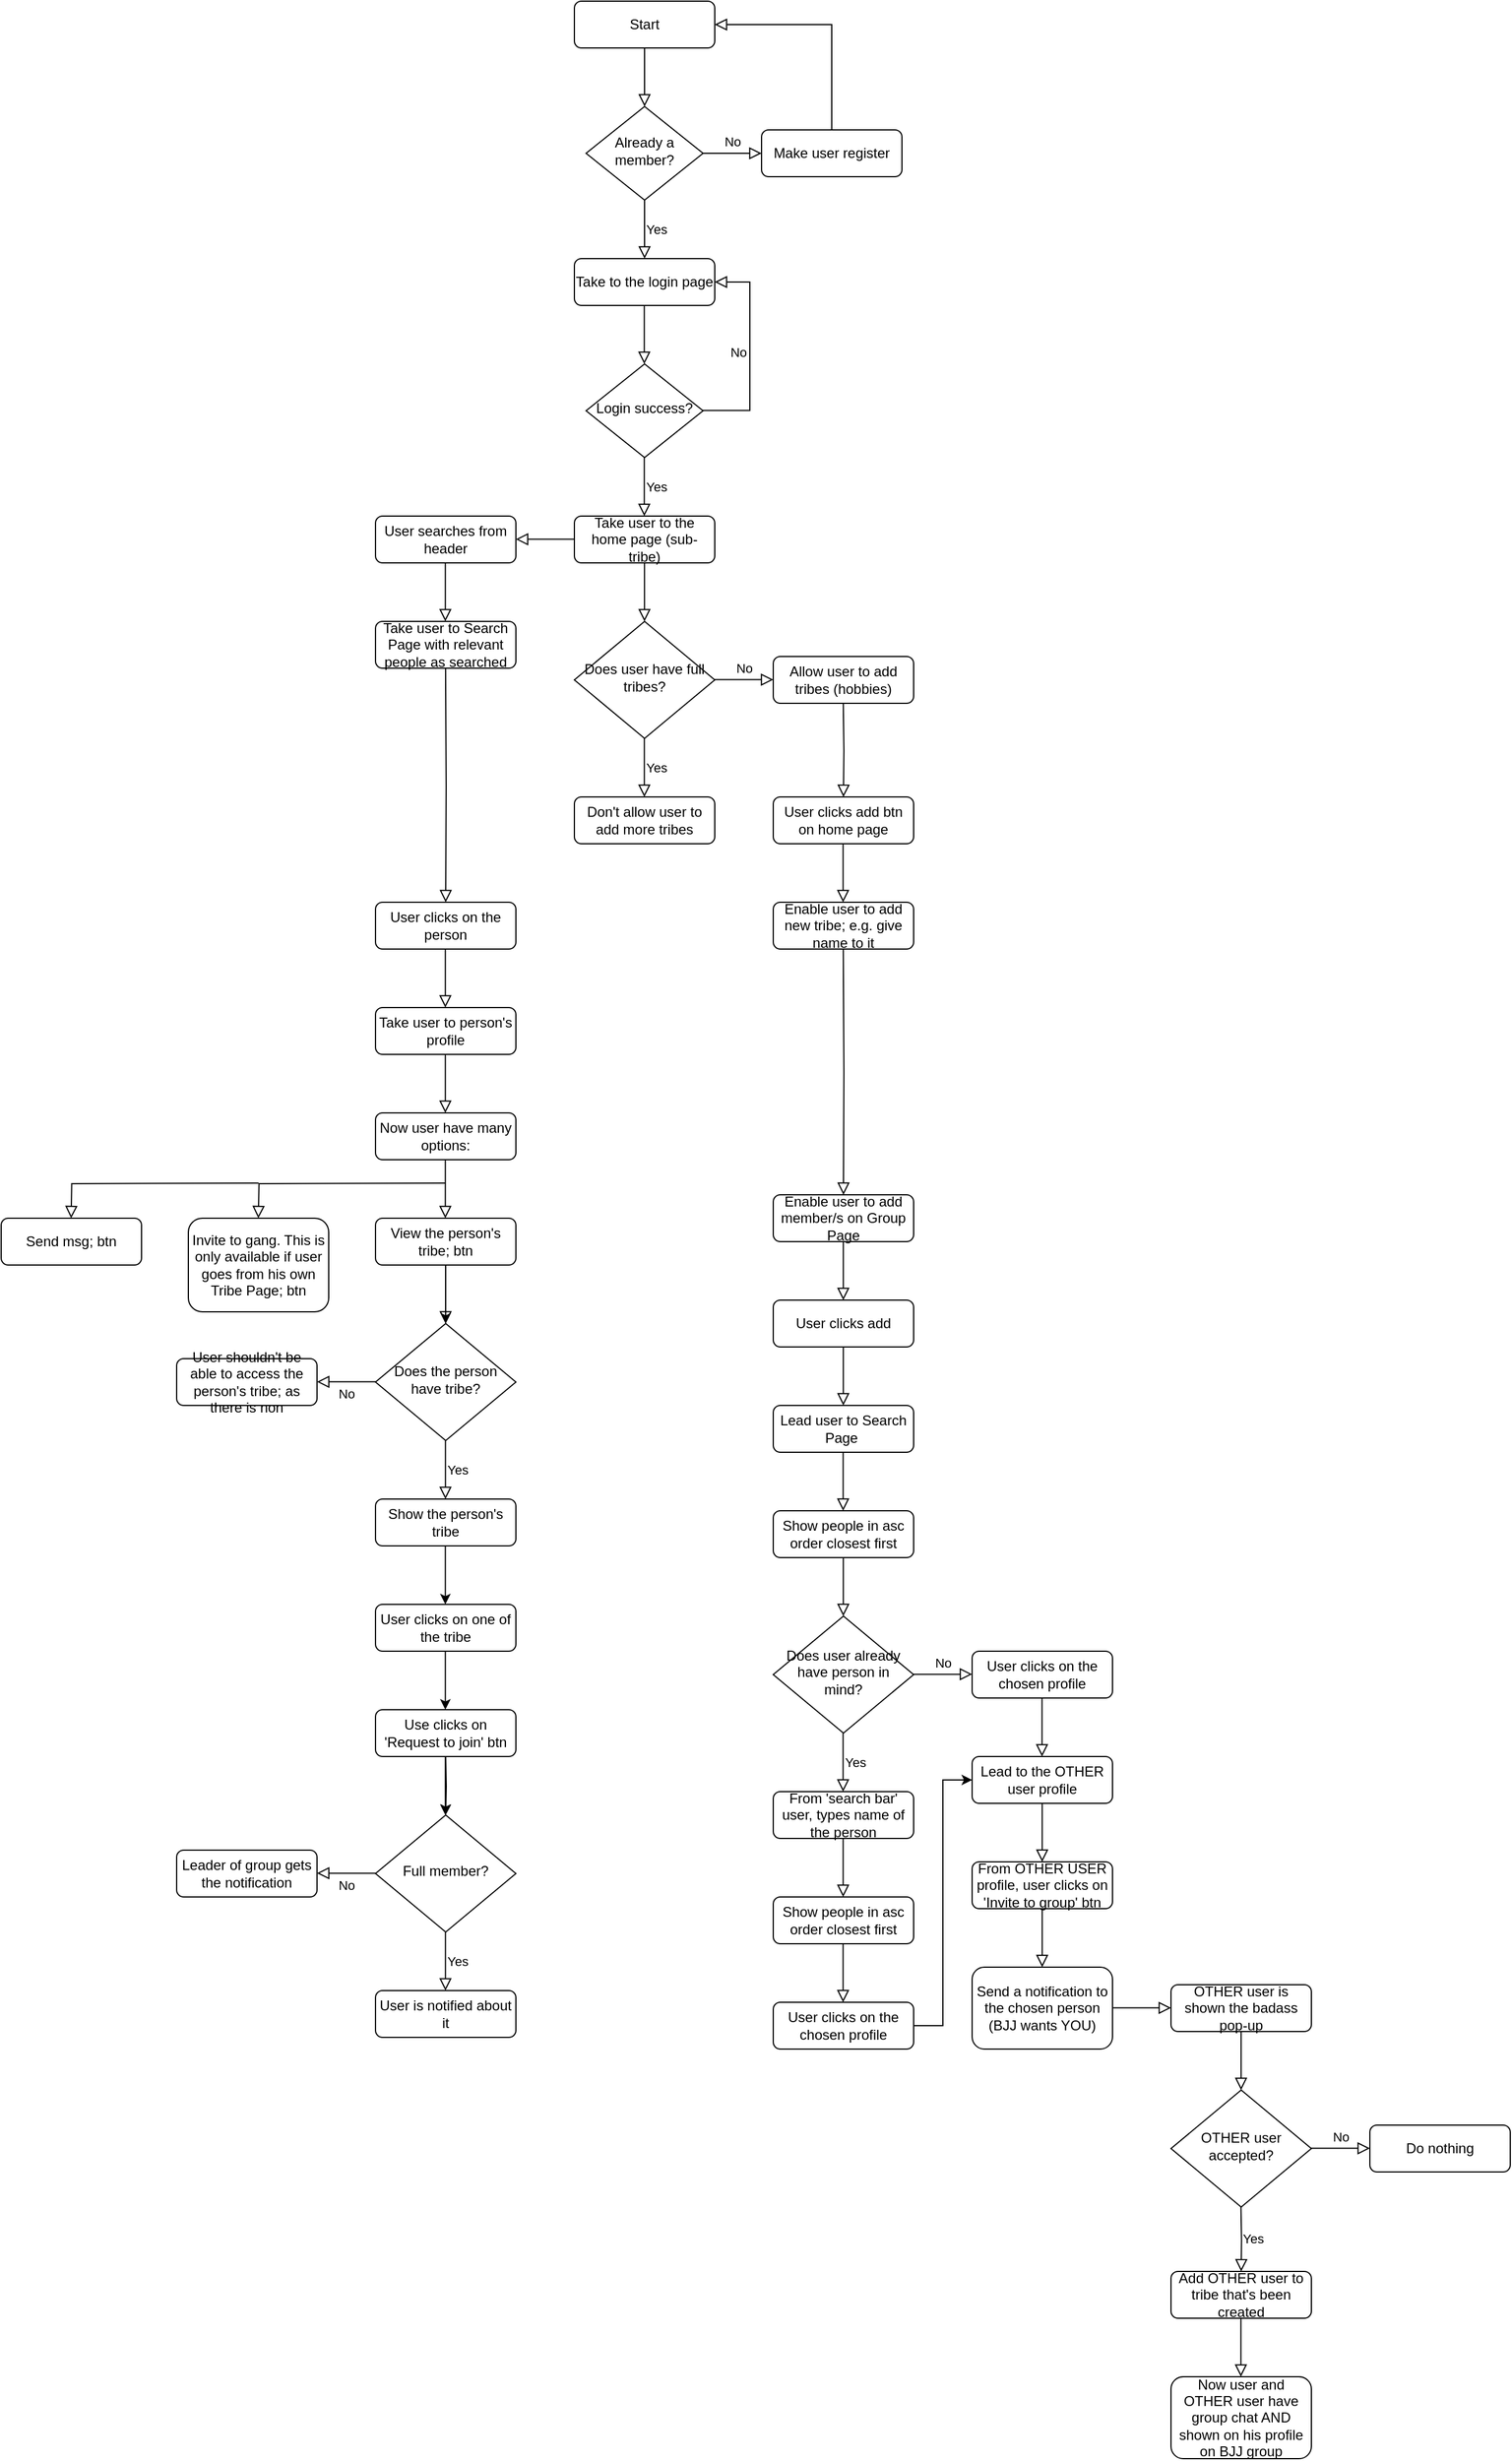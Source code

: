 <mxfile version="13.6.2" type="device"><diagram id="C5RBs43oDa-KdzZeNtuy" name="Page-1"><mxGraphModel dx="1741" dy="535" grid="1" gridSize="10" guides="1" tooltips="1" connect="1" arrows="1" fold="1" page="1" pageScale="1" pageWidth="827" pageHeight="1169" math="0" shadow="0"><root><mxCell id="WIyWlLk6GJQsqaUBKTNV-0"/><mxCell id="WIyWlLk6GJQsqaUBKTNV-1" parent="WIyWlLk6GJQsqaUBKTNV-0"/><mxCell id="Mk-_9HZf4WQFN045wZtv-14" value="No" style="edgeStyle=orthogonalEdgeStyle;rounded=0;html=1;jettySize=auto;orthogonalLoop=1;fontSize=11;endArrow=block;endFill=0;endSize=8;strokeWidth=1;shadow=0;labelBackgroundColor=none;" parent="WIyWlLk6GJQsqaUBKTNV-1" edge="1"><mxGeometry y="10" relative="1" as="geometry"><mxPoint as="offset"/><mxPoint x="280" y="659.8" as="sourcePoint"/><mxPoint x="330" y="659.8" as="targetPoint"/></mxGeometry></mxCell><mxCell id="Mk-_9HZf4WQFN045wZtv-41" value="" style="rounded=0;html=1;jettySize=auto;orthogonalLoop=1;fontSize=11;endArrow=block;endFill=0;endSize=8;strokeWidth=1;shadow=0;labelBackgroundColor=none;edgeStyle=orthogonalEdgeStyle;entryX=0;entryY=0.5;entryDx=0;entryDy=0;exitX=1;exitY=0.5;exitDx=0;exitDy=0;" parent="WIyWlLk6GJQsqaUBKTNV-1" edge="1"><mxGeometry relative="1" as="geometry"><mxPoint x="160" y="539.76" as="sourcePoint"/><mxPoint x="110" y="539.76" as="targetPoint"/></mxGeometry></mxCell><mxCell id="WIyWlLk6GJQsqaUBKTNV-2" value="" style="rounded=0;html=1;jettySize=auto;orthogonalLoop=1;fontSize=11;endArrow=block;endFill=0;endSize=8;strokeWidth=1;shadow=0;labelBackgroundColor=none;edgeStyle=orthogonalEdgeStyle;" parent="WIyWlLk6GJQsqaUBKTNV-1" source="WIyWlLk6GJQsqaUBKTNV-3" target="WIyWlLk6GJQsqaUBKTNV-6" edge="1"><mxGeometry relative="1" as="geometry"/></mxCell><mxCell id="WIyWlLk6GJQsqaUBKTNV-3" value="Start" style="rounded=1;whiteSpace=wrap;html=1;fontSize=12;glass=0;strokeWidth=1;shadow=0;" parent="WIyWlLk6GJQsqaUBKTNV-1" vertex="1"><mxGeometry x="160" y="80" width="120" height="40" as="geometry"/></mxCell><mxCell id="WIyWlLk6GJQsqaUBKTNV-5" value="No" style="edgeStyle=orthogonalEdgeStyle;rounded=0;html=1;jettySize=auto;orthogonalLoop=1;fontSize=11;endArrow=block;endFill=0;endSize=8;strokeWidth=1;shadow=0;labelBackgroundColor=none;" parent="WIyWlLk6GJQsqaUBKTNV-1" source="WIyWlLk6GJQsqaUBKTNV-6" target="WIyWlLk6GJQsqaUBKTNV-7" edge="1"><mxGeometry y="10" relative="1" as="geometry"><mxPoint as="offset"/></mxGeometry></mxCell><mxCell id="WIyWlLk6GJQsqaUBKTNV-6" value="Already a member?" style="rhombus;whiteSpace=wrap;html=1;shadow=0;fontFamily=Helvetica;fontSize=12;align=center;strokeWidth=1;spacing=6;spacingTop=-4;" parent="WIyWlLk6GJQsqaUBKTNV-1" vertex="1"><mxGeometry x="170" y="170" width="100" height="80" as="geometry"/></mxCell><mxCell id="WIyWlLk6GJQsqaUBKTNV-7" value="Make user register" style="rounded=1;whiteSpace=wrap;html=1;fontSize=12;glass=0;strokeWidth=1;shadow=0;" parent="WIyWlLk6GJQsqaUBKTNV-1" vertex="1"><mxGeometry x="320" y="190" width="120" height="40" as="geometry"/></mxCell><mxCell id="Mk-_9HZf4WQFN045wZtv-0" value="Take to the login page" style="rounded=1;whiteSpace=wrap;html=1;fontSize=12;glass=0;strokeWidth=1;shadow=0;" parent="WIyWlLk6GJQsqaUBKTNV-1" vertex="1"><mxGeometry x="160" y="300" width="120" height="40" as="geometry"/></mxCell><mxCell id="Mk-_9HZf4WQFN045wZtv-4" value="Yes" style="edgeStyle=orthogonalEdgeStyle;rounded=0;html=1;jettySize=auto;orthogonalLoop=1;fontSize=11;endArrow=block;endFill=0;endSize=8;strokeWidth=1;shadow=0;labelBackgroundColor=none;exitX=0.5;exitY=1;exitDx=0;exitDy=0;entryX=0.5;entryY=0;entryDx=0;entryDy=0;" parent="WIyWlLk6GJQsqaUBKTNV-1" source="WIyWlLk6GJQsqaUBKTNV-6" target="Mk-_9HZf4WQFN045wZtv-0" edge="1"><mxGeometry y="10" relative="1" as="geometry"><mxPoint as="offset"/><mxPoint x="220" y="260" as="sourcePoint"/><mxPoint x="270" y="260" as="targetPoint"/></mxGeometry></mxCell><mxCell id="Mk-_9HZf4WQFN045wZtv-5" value="Login success?" style="rhombus;whiteSpace=wrap;html=1;shadow=0;fontFamily=Helvetica;fontSize=12;align=center;strokeWidth=1;spacing=6;spacingTop=-4;" parent="WIyWlLk6GJQsqaUBKTNV-1" vertex="1"><mxGeometry x="170" y="390" width="100" height="80" as="geometry"/></mxCell><mxCell id="Mk-_9HZf4WQFN045wZtv-7" value="" style="rounded=0;html=1;jettySize=auto;orthogonalLoop=1;fontSize=11;endArrow=block;endFill=0;endSize=8;strokeWidth=1;shadow=0;labelBackgroundColor=none;edgeStyle=orthogonalEdgeStyle;" parent="WIyWlLk6GJQsqaUBKTNV-1" edge="1"><mxGeometry relative="1" as="geometry"><mxPoint x="219.76" y="340" as="sourcePoint"/><mxPoint x="219.76" y="390" as="targetPoint"/></mxGeometry></mxCell><mxCell id="Mk-_9HZf4WQFN045wZtv-8" value="Yes" style="edgeStyle=orthogonalEdgeStyle;rounded=0;html=1;jettySize=auto;orthogonalLoop=1;fontSize=11;endArrow=block;endFill=0;endSize=8;strokeWidth=1;shadow=0;labelBackgroundColor=none;exitX=0.5;exitY=1;exitDx=0;exitDy=0;entryX=0.5;entryY=0;entryDx=0;entryDy=0;" parent="WIyWlLk6GJQsqaUBKTNV-1" edge="1"><mxGeometry y="10" relative="1" as="geometry"><mxPoint as="offset"/><mxPoint x="219.76" y="470" as="sourcePoint"/><mxPoint x="219.76" y="520" as="targetPoint"/></mxGeometry></mxCell><mxCell id="Mk-_9HZf4WQFN045wZtv-9" value="Take user to the home page (sub-tribe)" style="rounded=1;whiteSpace=wrap;html=1;fontSize=12;glass=0;strokeWidth=1;shadow=0;" parent="WIyWlLk6GJQsqaUBKTNV-1" vertex="1"><mxGeometry x="160" y="520" width="120" height="40" as="geometry"/></mxCell><mxCell id="Mk-_9HZf4WQFN045wZtv-10" value="Does user have full tribes?" style="rhombus;whiteSpace=wrap;html=1;shadow=0;fontFamily=Helvetica;fontSize=12;align=center;strokeWidth=1;spacing=6;spacingTop=-4;" parent="WIyWlLk6GJQsqaUBKTNV-1" vertex="1"><mxGeometry x="160" y="610" width="120" height="100" as="geometry"/></mxCell><mxCell id="Mk-_9HZf4WQFN045wZtv-11" value="" style="rounded=0;html=1;jettySize=auto;orthogonalLoop=1;fontSize=11;endArrow=block;endFill=0;endSize=8;strokeWidth=1;shadow=0;labelBackgroundColor=none;edgeStyle=orthogonalEdgeStyle;" parent="WIyWlLk6GJQsqaUBKTNV-1" edge="1"><mxGeometry relative="1" as="geometry"><mxPoint x="219.92" y="560.0" as="sourcePoint"/><mxPoint x="219.92" y="610.0" as="targetPoint"/></mxGeometry></mxCell><mxCell id="Mk-_9HZf4WQFN045wZtv-12" value="Yes" style="edgeStyle=orthogonalEdgeStyle;rounded=0;html=1;jettySize=auto;orthogonalLoop=1;fontSize=11;endArrow=block;endFill=0;endSize=8;strokeWidth=1;shadow=0;labelBackgroundColor=none;exitX=0.5;exitY=1;exitDx=0;exitDy=0;entryX=0.5;entryY=0;entryDx=0;entryDy=0;" parent="WIyWlLk6GJQsqaUBKTNV-1" edge="1"><mxGeometry y="10" relative="1" as="geometry"><mxPoint as="offset"/><mxPoint x="219.8" y="710" as="sourcePoint"/><mxPoint x="219.8" y="760" as="targetPoint"/></mxGeometry></mxCell><mxCell id="Mk-_9HZf4WQFN045wZtv-15" value="Don't allow user to add more tribes&lt;span style=&quot;color: rgba(0 , 0 , 0 , 0) ; font-family: monospace ; font-size: 0px&quot;&gt;%3CmxGraphModel%3E%3Croot%3E%3CmxCell%20id%3D%220%22%2F%3E%3CmxCell%20id%3D%221%22%20parent%3D%220%22%2F%3E%3CmxCell%20id%3D%222%22%20value%3D%22Take%20user%20to%20the%20home%20page%20(sub-tribe)%22%20style%3D%22rounded%3D1%3BwhiteSpace%3Dwrap%3Bhtml%3D1%3BfontSize%3D12%3Bglass%3D0%3BstrokeWidth%3D1%3Bshadow%3D0%3B%22%20vertex%3D%221%22%20parent%3D%221%22%3E%3CmxGeometry%20x%3D%22160%22%20y%3D%22520%22%20width%3D%22120%22%20height%3D%2240%22%20as%3D%22geometry%22%2F%3E%3C%2FmxCell%3E%3C%2Froot%3E%3C%2FmxGraphModel%3E&lt;/span&gt;&lt;span style=&quot;color: rgba(0 , 0 , 0 , 0) ; font-family: monospace ; font-size: 0px&quot;&gt;%3CmxGraphModel%3E%3Croot%3E%3CmxCell%20id%3D%220%22%2F%3E%3CmxCell%20id%3D%221%22%20parent%3D%220%22%2F%3E%3CmxCell%20id%3D%222%22%20value%3D%22Take%20user%20to%20the%20home%20page%20(sub-tribe)%22%20style%3D%22rounded%3D1%3BwhiteSpace%3Dwrap%3Bhtml%3D1%3BfontSize%3D12%3Bglass%3D0%3BstrokeWidth%3D1%3Bshadow%3D0%3B%22%20vertex%3D%221%22%20parent%3D%221%22%3E%3CmxGeometry%20x%3D%22160%22%20y%3D%22520%22%20width%3D%22120%22%20height%3D%2240%22%20as%3D%22geometry%22%2F%3E%3C%2FmxCell%3E%3C%2Froot%3E%3C%2FmxGraphModel%3E&lt;/span&gt;" style="rounded=1;whiteSpace=wrap;html=1;fontSize=12;glass=0;strokeWidth=1;shadow=0;" parent="WIyWlLk6GJQsqaUBKTNV-1" vertex="1"><mxGeometry x="160" y="760" width="120" height="40" as="geometry"/></mxCell><mxCell id="Mk-_9HZf4WQFN045wZtv-16" value="Allow user to add tribes (hobbies)&lt;span style=&quot;color: rgba(0 , 0 , 0 , 0) ; font-family: monospace ; font-size: 0px&quot;&gt;%3CmxGraphModel%3E%3Croot%3E%3CmxCell%20id%3D%220%22%2F%3E%3CmxCell%20id%3D%221%22%20parent%3D%220%22%2F%3E%3CmxCell%20id%3D%222%22%20value%3D%22Take%20user%20to%20the%20home%20page%20(sub-tribe)%22%20style%3D%22rounded%3D1%3BwhiteSpace%3Dwrap%3Bhtml%3D1%3BfontSize%3D12%3Bglass%3D0%3BstrokeWidth%3D1%3Bshadow%3D0%3B%22%20vertex%3D%221%22%20parent%3D%221%22%3E%3CmxGeometry%20x%3D%22160%22%20y%3D%22520%22%20width%3D%22120%22%20height%3D%2240%22%20as%3D%22geometry%22%2F%3E%3C%2FmxCell%3E%3C%2Froot%3E%3C%2FmxGraphModel%3E&lt;/span&gt;&lt;span style=&quot;color: rgba(0 , 0 , 0 , 0) ; font-family: monospace ; font-size: 0px&quot;&gt;%3CmxGraphModel%3E%3Croot%3E%3CmxCell%20id%3D%220%22%2F%3E%3CmxCell%20id%3D%221%22%20parent%3D%220%22%2F%3E%3CmxCell%20id%3D%222%22%20value%3D%22Take%20user%20to%20the%20home%20page%20(sub-tribe)%22%20style%3D%22rounded%3D1%3BwhiteSpace%3Dwrap%3Bhtml%3D1%3BfontSize%3D12%3Bglass%3D0%3BstrokeWidth%3D1%3Bshadow%3D0%3B%22%20vertex%3D%221%22%20parent%3D%221%22%3E%3CmxGeometry%20x%3D%22160%22%20y%3D%22520%22%20width%3D%22120%22%20height%3D%2240%22%20as%3D%22geometry%22%2F%3E%3C%2FmxCell%3E%3C%2Froot%3E%3C%2FmxGraphModel%3E&lt;/span&gt;" style="rounded=1;whiteSpace=wrap;html=1;fontSize=12;glass=0;strokeWidth=1;shadow=0;" parent="WIyWlLk6GJQsqaUBKTNV-1" vertex="1"><mxGeometry x="330" y="640" width="120" height="40" as="geometry"/></mxCell><mxCell id="Mk-_9HZf4WQFN045wZtv-17" value="" style="rounded=0;html=1;jettySize=auto;orthogonalLoop=1;fontSize=11;endArrow=block;endFill=0;endSize=8;strokeWidth=1;shadow=0;labelBackgroundColor=none;edgeStyle=orthogonalEdgeStyle;entryX=0.5;entryY=0;entryDx=0;entryDy=0;" parent="WIyWlLk6GJQsqaUBKTNV-1" target="Mk-_9HZf4WQFN045wZtv-18" edge="1"><mxGeometry relative="1" as="geometry"><mxPoint x="389.86" y="680" as="sourcePoint"/><mxPoint x="389.86" y="730" as="targetPoint"/></mxGeometry></mxCell><mxCell id="Mk-_9HZf4WQFN045wZtv-18" value="User clicks add btn on home page" style="rounded=1;whiteSpace=wrap;html=1;fontSize=12;glass=0;strokeWidth=1;shadow=0;" parent="WIyWlLk6GJQsqaUBKTNV-1" vertex="1"><mxGeometry x="330" y="760" width="120" height="40" as="geometry"/></mxCell><mxCell id="Mk-_9HZf4WQFN045wZtv-20" value="" style="rounded=0;html=1;jettySize=auto;orthogonalLoop=1;fontSize=11;endArrow=block;endFill=0;endSize=8;strokeWidth=1;shadow=0;labelBackgroundColor=none;edgeStyle=orthogonalEdgeStyle;" parent="WIyWlLk6GJQsqaUBKTNV-1" edge="1"><mxGeometry relative="1" as="geometry"><mxPoint x="389.71" y="800.0" as="sourcePoint"/><mxPoint x="389.71" y="850.0" as="targetPoint"/></mxGeometry></mxCell><mxCell id="Mk-_9HZf4WQFN045wZtv-21" value="Enable user to add new tribe; e.g. give name to it" style="rounded=1;whiteSpace=wrap;html=1;fontSize=12;glass=0;strokeWidth=1;shadow=0;" parent="WIyWlLk6GJQsqaUBKTNV-1" vertex="1"><mxGeometry x="330" y="850" width="120" height="40" as="geometry"/></mxCell><mxCell id="Mk-_9HZf4WQFN045wZtv-23" value="" style="rounded=0;html=1;jettySize=auto;orthogonalLoop=1;fontSize=11;endArrow=block;endFill=0;endSize=8;strokeWidth=1;shadow=0;labelBackgroundColor=none;edgeStyle=orthogonalEdgeStyle;entryX=0.5;entryY=0;entryDx=0;entryDy=0;" parent="WIyWlLk6GJQsqaUBKTNV-1" target="Mk-_9HZf4WQFN045wZtv-24" edge="1"><mxGeometry relative="1" as="geometry"><mxPoint x="389.86" y="890.0" as="sourcePoint"/><mxPoint x="389.86" y="940" as="targetPoint"/></mxGeometry></mxCell><mxCell id="Mk-_9HZf4WQFN045wZtv-24" value="Enable user to add member/s on Group Page" style="rounded=1;whiteSpace=wrap;html=1;fontSize=12;glass=0;strokeWidth=1;shadow=0;" parent="WIyWlLk6GJQsqaUBKTNV-1" vertex="1"><mxGeometry x="330" y="1100" width="120" height="40" as="geometry"/></mxCell><mxCell id="Mk-_9HZf4WQFN045wZtv-25" value="" style="rounded=0;html=1;jettySize=auto;orthogonalLoop=1;fontSize=11;endArrow=block;endFill=0;endSize=8;strokeWidth=1;shadow=0;labelBackgroundColor=none;edgeStyle=orthogonalEdgeStyle;" parent="WIyWlLk6GJQsqaUBKTNV-1" edge="1"><mxGeometry relative="1" as="geometry"><mxPoint x="389.88" y="1140" as="sourcePoint"/><mxPoint x="389.88" y="1190" as="targetPoint"/></mxGeometry></mxCell><mxCell id="Mk-_9HZf4WQFN045wZtv-26" value="User clicks add" style="rounded=1;whiteSpace=wrap;html=1;fontSize=12;glass=0;strokeWidth=1;shadow=0;" parent="WIyWlLk6GJQsqaUBKTNV-1" vertex="1"><mxGeometry x="330" y="1190" width="120" height="40" as="geometry"/></mxCell><mxCell id="Mk-_9HZf4WQFN045wZtv-27" value="" style="rounded=0;html=1;jettySize=auto;orthogonalLoop=1;fontSize=11;endArrow=block;endFill=0;endSize=8;strokeWidth=1;shadow=0;labelBackgroundColor=none;edgeStyle=orthogonalEdgeStyle;" parent="WIyWlLk6GJQsqaUBKTNV-1" edge="1"><mxGeometry relative="1" as="geometry"><mxPoint x="389.88" y="1230" as="sourcePoint"/><mxPoint x="389.88" y="1280" as="targetPoint"/></mxGeometry></mxCell><mxCell id="Mk-_9HZf4WQFN045wZtv-42" value="User searches from header" style="rounded=1;whiteSpace=wrap;html=1;fontSize=12;glass=0;strokeWidth=1;shadow=0;" parent="WIyWlLk6GJQsqaUBKTNV-1" vertex="1"><mxGeometry x="-10" y="520" width="120" height="40" as="geometry"/></mxCell><mxCell id="Mk-_9HZf4WQFN045wZtv-43" value="" style="rounded=0;html=1;jettySize=auto;orthogonalLoop=1;fontSize=11;endArrow=block;endFill=0;endSize=8;strokeWidth=1;shadow=0;labelBackgroundColor=none;edgeStyle=orthogonalEdgeStyle;" parent="WIyWlLk6GJQsqaUBKTNV-1" edge="1"><mxGeometry relative="1" as="geometry"><mxPoint x="49.71" y="560" as="sourcePoint"/><mxPoint x="49.71" y="610" as="targetPoint"/></mxGeometry></mxCell><mxCell id="Mk-_9HZf4WQFN045wZtv-44" value="Take user to Search Page with relevant people as searched" style="rounded=1;whiteSpace=wrap;html=1;fontSize=12;glass=0;strokeWidth=1;shadow=0;" parent="WIyWlLk6GJQsqaUBKTNV-1" vertex="1"><mxGeometry x="-10" y="610" width="120" height="40" as="geometry"/></mxCell><mxCell id="Mk-_9HZf4WQFN045wZtv-48" value="" style="rounded=0;html=1;jettySize=auto;orthogonalLoop=1;fontSize=11;endArrow=block;endFill=0;endSize=8;strokeWidth=1;shadow=0;labelBackgroundColor=none;edgeStyle=orthogonalEdgeStyle;entryX=0.5;entryY=0;entryDx=0;entryDy=0;" parent="WIyWlLk6GJQsqaUBKTNV-1" target="Mk-_9HZf4WQFN045wZtv-51" edge="1"><mxGeometry relative="1" as="geometry"><mxPoint x="49.92" y="650.0" as="sourcePoint"/><mxPoint x="49.92" y="700.0" as="targetPoint"/></mxGeometry></mxCell><mxCell id="Mk-_9HZf4WQFN045wZtv-51" value="User clicks on the person" style="rounded=1;whiteSpace=wrap;html=1;fontSize=12;glass=0;strokeWidth=1;shadow=0;" parent="WIyWlLk6GJQsqaUBKTNV-1" vertex="1"><mxGeometry x="-10" y="850" width="120" height="40" as="geometry"/></mxCell><mxCell id="Mk-_9HZf4WQFN045wZtv-52" value="" style="rounded=0;html=1;jettySize=auto;orthogonalLoop=1;fontSize=11;endArrow=block;endFill=0;endSize=8;strokeWidth=1;shadow=0;labelBackgroundColor=none;edgeStyle=orthogonalEdgeStyle;" parent="WIyWlLk6GJQsqaUBKTNV-1" edge="1"><mxGeometry relative="1" as="geometry"><mxPoint x="49.71" y="890" as="sourcePoint"/><mxPoint x="49.71" y="940.0" as="targetPoint"/></mxGeometry></mxCell><mxCell id="Mk-_9HZf4WQFN045wZtv-53" value="Take user to person's profile" style="rounded=1;whiteSpace=wrap;html=1;fontSize=12;glass=0;strokeWidth=1;shadow=0;" parent="WIyWlLk6GJQsqaUBKTNV-1" vertex="1"><mxGeometry x="-10" y="940" width="120" height="40" as="geometry"/></mxCell><mxCell id="Mk-_9HZf4WQFN045wZtv-55" value="" style="rounded=0;html=1;jettySize=auto;orthogonalLoop=1;fontSize=11;endArrow=block;endFill=0;endSize=8;strokeWidth=1;shadow=0;labelBackgroundColor=none;edgeStyle=orthogonalEdgeStyle;" parent="WIyWlLk6GJQsqaUBKTNV-1" edge="1"><mxGeometry relative="1" as="geometry"><mxPoint x="49.71" y="980" as="sourcePoint"/><mxPoint x="49.71" y="1030" as="targetPoint"/></mxGeometry></mxCell><mxCell id="Mk-_9HZf4WQFN045wZtv-56" value="Now user have many options:" style="rounded=1;whiteSpace=wrap;html=1;fontSize=12;glass=0;strokeWidth=1;shadow=0;" parent="WIyWlLk6GJQsqaUBKTNV-1" vertex="1"><mxGeometry x="-10" y="1030" width="120" height="40" as="geometry"/></mxCell><mxCell id="Mk-_9HZf4WQFN045wZtv-57" value="" style="rounded=0;html=1;jettySize=auto;orthogonalLoop=1;fontSize=11;endArrow=block;endFill=0;endSize=8;strokeWidth=1;shadow=0;labelBackgroundColor=none;edgeStyle=orthogonalEdgeStyle;" parent="WIyWlLk6GJQsqaUBKTNV-1" edge="1"><mxGeometry relative="1" as="geometry"><mxPoint x="49.71" y="1070" as="sourcePoint"/><mxPoint x="49.71" y="1120" as="targetPoint"/><Array as="points"><mxPoint x="50" y="1110"/><mxPoint x="50" y="1110"/></Array></mxGeometry></mxCell><mxCell id="E5gch-fV5shBdwjC5JTf-21" value="" style="edgeStyle=orthogonalEdgeStyle;rounded=0;orthogonalLoop=1;jettySize=auto;html=1;" parent="WIyWlLk6GJQsqaUBKTNV-1" source="Mk-_9HZf4WQFN045wZtv-58" target="E5gch-fV5shBdwjC5JTf-15" edge="1"><mxGeometry relative="1" as="geometry"/></mxCell><mxCell id="Mk-_9HZf4WQFN045wZtv-58" value="View the person's tribe; btn" style="rounded=1;whiteSpace=wrap;html=1;fontSize=12;glass=0;strokeWidth=1;shadow=0;" parent="WIyWlLk6GJQsqaUBKTNV-1" vertex="1"><mxGeometry x="-10" y="1120" width="120" height="40" as="geometry"/></mxCell><mxCell id="Mk-_9HZf4WQFN045wZtv-59" value="Invite to gang. This is only available if user goes from his own Tribe Page; btn" style="rounded=1;whiteSpace=wrap;html=1;fontSize=12;glass=0;strokeWidth=1;shadow=0;" parent="WIyWlLk6GJQsqaUBKTNV-1" vertex="1"><mxGeometry x="-170" y="1120" width="120" height="80" as="geometry"/></mxCell><mxCell id="Mk-_9HZf4WQFN045wZtv-63" value="" style="rounded=0;html=1;jettySize=auto;orthogonalLoop=1;fontSize=11;endArrow=block;endFill=0;endSize=8;strokeWidth=1;shadow=0;labelBackgroundColor=none;edgeStyle=orthogonalEdgeStyle;entryX=1;entryY=0.5;entryDx=0;entryDy=0;exitX=0.5;exitY=0;exitDx=0;exitDy=0;" parent="WIyWlLk6GJQsqaUBKTNV-1" source="WIyWlLk6GJQsqaUBKTNV-7" target="WIyWlLk6GJQsqaUBKTNV-3" edge="1"><mxGeometry relative="1" as="geometry"><mxPoint x="360" y="180" as="sourcePoint"/><mxPoint x="360" y="130" as="targetPoint"/></mxGeometry></mxCell><mxCell id="Mk-_9HZf4WQFN045wZtv-64" value="" style="rounded=0;html=1;jettySize=auto;orthogonalLoop=1;fontSize=11;endArrow=block;endFill=0;endSize=8;strokeWidth=1;shadow=0;labelBackgroundColor=none;edgeStyle=orthogonalEdgeStyle;entryX=0;entryY=0.5;entryDx=0;entryDy=0;exitX=1;exitY=0.5;exitDx=0;exitDy=0;" parent="WIyWlLk6GJQsqaUBKTNV-1" edge="1"><mxGeometry relative="1" as="geometry"><mxPoint x="620" y="1794.8" as="sourcePoint"/><mxPoint x="670" y="1794.8" as="targetPoint"/></mxGeometry></mxCell><mxCell id="Mk-_9HZf4WQFN045wZtv-65" value="Lead to the OTHER user profile" style="rounded=1;whiteSpace=wrap;html=1;fontSize=12;glass=0;strokeWidth=1;shadow=0;" parent="WIyWlLk6GJQsqaUBKTNV-1" vertex="1"><mxGeometry x="500" y="1580" width="120" height="40" as="geometry"/></mxCell><mxCell id="Mk-_9HZf4WQFN045wZtv-66" value="" style="rounded=0;html=1;jettySize=auto;orthogonalLoop=1;fontSize=11;endArrow=block;endFill=0;endSize=8;strokeWidth=1;shadow=0;labelBackgroundColor=none;edgeStyle=orthogonalEdgeStyle;" parent="WIyWlLk6GJQsqaUBKTNV-1" edge="1"><mxGeometry relative="1" as="geometry"><mxPoint x="559.88" y="1620" as="sourcePoint"/><mxPoint x="559.88" y="1670" as="targetPoint"/></mxGeometry></mxCell><mxCell id="Mk-_9HZf4WQFN045wZtv-67" value="Send a notification to the chosen person (BJJ wants YOU)" style="rounded=1;whiteSpace=wrap;html=1;fontSize=12;glass=0;strokeWidth=1;shadow=0;" parent="WIyWlLk6GJQsqaUBKTNV-1" vertex="1"><mxGeometry x="500" y="1760" width="120" height="70" as="geometry"/></mxCell><mxCell id="Mk-_9HZf4WQFN045wZtv-68" value="OTHER user is shown the badass pop-up" style="rounded=1;whiteSpace=wrap;html=1;fontSize=12;glass=0;strokeWidth=1;shadow=0;" parent="WIyWlLk6GJQsqaUBKTNV-1" vertex="1"><mxGeometry x="670" y="1775" width="120" height="40" as="geometry"/></mxCell><mxCell id="Mk-_9HZf4WQFN045wZtv-69" value="OTHER user accepted?" style="rhombus;whiteSpace=wrap;html=1;shadow=0;fontFamily=Helvetica;fontSize=12;align=center;strokeWidth=1;spacing=6;spacingTop=-4;" parent="WIyWlLk6GJQsqaUBKTNV-1" vertex="1"><mxGeometry x="670" y="1865" width="120" height="100" as="geometry"/></mxCell><mxCell id="Mk-_9HZf4WQFN045wZtv-70" value="" style="rounded=0;html=1;jettySize=auto;orthogonalLoop=1;fontSize=11;endArrow=block;endFill=0;endSize=8;strokeWidth=1;shadow=0;labelBackgroundColor=none;edgeStyle=orthogonalEdgeStyle;" parent="WIyWlLk6GJQsqaUBKTNV-1" edge="1"><mxGeometry relative="1" as="geometry"><mxPoint x="729.92" y="1815" as="sourcePoint"/><mxPoint x="729.92" y="1865" as="targetPoint"/></mxGeometry></mxCell><mxCell id="Mk-_9HZf4WQFN045wZtv-71" value="Yes" style="edgeStyle=orthogonalEdgeStyle;rounded=0;html=1;jettySize=auto;orthogonalLoop=1;fontSize=11;endArrow=block;endFill=0;endSize=8;strokeWidth=1;shadow=0;labelBackgroundColor=none;exitX=0.5;exitY=1;exitDx=0;exitDy=0;entryX=0.5;entryY=0;entryDx=0;entryDy=0;" parent="WIyWlLk6GJQsqaUBKTNV-1" target="Mk-_9HZf4WQFN045wZtv-74" edge="1"><mxGeometry y="10" relative="1" as="geometry"><mxPoint as="offset"/><mxPoint x="729.8" y="1965" as="sourcePoint"/><mxPoint x="729.8" y="2015" as="targetPoint"/></mxGeometry></mxCell><mxCell id="Mk-_9HZf4WQFN045wZtv-72" value="No" style="edgeStyle=orthogonalEdgeStyle;rounded=0;html=1;jettySize=auto;orthogonalLoop=1;fontSize=11;endArrow=block;endFill=0;endSize=8;strokeWidth=1;shadow=0;labelBackgroundColor=none;" parent="WIyWlLk6GJQsqaUBKTNV-1" edge="1"><mxGeometry y="10" relative="1" as="geometry"><mxPoint as="offset"/><mxPoint x="790" y="1914.8" as="sourcePoint"/><mxPoint x="840" y="1914.8" as="targetPoint"/></mxGeometry></mxCell><mxCell id="Mk-_9HZf4WQFN045wZtv-73" value="Do nothing" style="rounded=1;whiteSpace=wrap;html=1;fontSize=12;glass=0;strokeWidth=1;shadow=0;" parent="WIyWlLk6GJQsqaUBKTNV-1" vertex="1"><mxGeometry x="840" y="1895" width="120" height="40" as="geometry"/></mxCell><mxCell id="Mk-_9HZf4WQFN045wZtv-74" value="Add OTHER user to tribe that's been created" style="rounded=1;whiteSpace=wrap;html=1;fontSize=12;glass=0;strokeWidth=1;shadow=0;" parent="WIyWlLk6GJQsqaUBKTNV-1" vertex="1"><mxGeometry x="670" y="2020" width="120" height="40" as="geometry"/></mxCell><mxCell id="Mk-_9HZf4WQFN045wZtv-75" value="" style="rounded=0;html=1;jettySize=auto;orthogonalLoop=1;fontSize=11;endArrow=block;endFill=0;endSize=8;strokeWidth=1;shadow=0;labelBackgroundColor=none;edgeStyle=orthogonalEdgeStyle;" parent="WIyWlLk6GJQsqaUBKTNV-1" edge="1"><mxGeometry relative="1" as="geometry"><mxPoint x="729.76" y="2060" as="sourcePoint"/><mxPoint x="729.76" y="2110" as="targetPoint"/></mxGeometry></mxCell><mxCell id="Mk-_9HZf4WQFN045wZtv-76" value="Now user and OTHER user have group chat AND shown on his profile on BJJ group" style="rounded=1;whiteSpace=wrap;html=1;fontSize=12;glass=0;strokeWidth=1;shadow=0;" parent="WIyWlLk6GJQsqaUBKTNV-1" vertex="1"><mxGeometry x="670" y="2110" width="120" height="70" as="geometry"/></mxCell><mxCell id="Mk-_9HZf4WQFN045wZtv-77" value="User clicks on the chosen profile" style="rounded=1;whiteSpace=wrap;html=1;fontSize=12;glass=0;strokeWidth=1;shadow=0;" parent="WIyWlLk6GJQsqaUBKTNV-1" vertex="1"><mxGeometry x="500" y="1490" width="120" height="40" as="geometry"/></mxCell><mxCell id="Mk-_9HZf4WQFN045wZtv-78" value="" style="rounded=0;html=1;jettySize=auto;orthogonalLoop=1;fontSize=11;endArrow=block;endFill=0;endSize=8;strokeWidth=1;shadow=0;labelBackgroundColor=none;edgeStyle=orthogonalEdgeStyle;" parent="WIyWlLk6GJQsqaUBKTNV-1" edge="1"><mxGeometry relative="1" as="geometry"><mxPoint x="559.75" y="1530" as="sourcePoint"/><mxPoint x="559.75" y="1580" as="targetPoint"/></mxGeometry></mxCell><mxCell id="Mk-_9HZf4WQFN045wZtv-79" value="Show people in asc order closest first" style="rounded=1;whiteSpace=wrap;html=1;fontSize=12;glass=0;strokeWidth=1;shadow=0;" parent="WIyWlLk6GJQsqaUBKTNV-1" vertex="1"><mxGeometry x="330" y="1370" width="120" height="40" as="geometry"/></mxCell><mxCell id="Mk-_9HZf4WQFN045wZtv-80" value="" style="rounded=0;html=1;jettySize=auto;orthogonalLoop=1;fontSize=11;endArrow=block;endFill=0;endSize=8;strokeWidth=1;shadow=0;labelBackgroundColor=none;edgeStyle=orthogonalEdgeStyle;" parent="WIyWlLk6GJQsqaUBKTNV-1" edge="1"><mxGeometry relative="1" as="geometry"><mxPoint x="389.88" y="1410" as="sourcePoint"/><mxPoint x="389.88" y="1460" as="targetPoint"/></mxGeometry></mxCell><mxCell id="Mk-_9HZf4WQFN045wZtv-81" value="Lead user to Search Page&amp;nbsp;" style="rounded=1;whiteSpace=wrap;html=1;fontSize=12;glass=0;strokeWidth=1;shadow=0;" parent="WIyWlLk6GJQsqaUBKTNV-1" vertex="1"><mxGeometry x="330" y="1280" width="120" height="40" as="geometry"/></mxCell><mxCell id="Mk-_9HZf4WQFN045wZtv-82" value="" style="rounded=0;html=1;jettySize=auto;orthogonalLoop=1;fontSize=11;endArrow=block;endFill=0;endSize=8;strokeWidth=1;shadow=0;labelBackgroundColor=none;edgeStyle=orthogonalEdgeStyle;" parent="WIyWlLk6GJQsqaUBKTNV-1" edge="1"><mxGeometry relative="1" as="geometry"><mxPoint x="389.75" y="1320" as="sourcePoint"/><mxPoint x="389.75" y="1370" as="targetPoint"/></mxGeometry></mxCell><mxCell id="Mk-_9HZf4WQFN045wZtv-91" value="From OTHER USER profile, user clicks on 'Invite to group' btn" style="rounded=1;whiteSpace=wrap;html=1;fontSize=12;glass=0;strokeWidth=1;shadow=0;" parent="WIyWlLk6GJQsqaUBKTNV-1" vertex="1"><mxGeometry x="500" y="1670" width="120" height="40" as="geometry"/></mxCell><mxCell id="Mk-_9HZf4WQFN045wZtv-92" value="" style="rounded=0;html=1;jettySize=auto;orthogonalLoop=1;fontSize=11;endArrow=block;endFill=0;endSize=8;strokeWidth=1;shadow=0;labelBackgroundColor=none;edgeStyle=orthogonalEdgeStyle;" parent="WIyWlLk6GJQsqaUBKTNV-1" edge="1"><mxGeometry relative="1" as="geometry"><mxPoint x="559.88" y="1710" as="sourcePoint"/><mxPoint x="559.88" y="1760" as="targetPoint"/></mxGeometry></mxCell><mxCell id="Mk-_9HZf4WQFN045wZtv-95" value="" style="rounded=0;html=1;jettySize=auto;orthogonalLoop=1;fontSize=11;endArrow=block;endFill=0;endSize=8;strokeWidth=1;shadow=0;labelBackgroundColor=none;edgeStyle=orthogonalEdgeStyle;" parent="WIyWlLk6GJQsqaUBKTNV-1" edge="1"><mxGeometry relative="1" as="geometry"><mxPoint x="50" y="1090" as="sourcePoint"/><mxPoint x="-110.14" y="1120" as="targetPoint"/></mxGeometry></mxCell><mxCell id="Mk-_9HZf4WQFN045wZtv-96" value="Send msg; btn" style="rounded=1;whiteSpace=wrap;html=1;fontSize=12;glass=0;strokeWidth=1;shadow=0;" parent="WIyWlLk6GJQsqaUBKTNV-1" vertex="1"><mxGeometry x="-330" y="1120" width="120" height="40" as="geometry"/></mxCell><mxCell id="Mk-_9HZf4WQFN045wZtv-97" value="" style="rounded=0;html=1;jettySize=auto;orthogonalLoop=1;fontSize=11;endArrow=block;endFill=0;endSize=8;strokeWidth=1;shadow=0;labelBackgroundColor=none;edgeStyle=orthogonalEdgeStyle;" parent="WIyWlLk6GJQsqaUBKTNV-1" edge="1"><mxGeometry relative="1" as="geometry"><mxPoint x="-110" y="1090" as="sourcePoint"/><mxPoint x="-270.17" y="1120.0" as="targetPoint"/></mxGeometry></mxCell><mxCell id="E5gch-fV5shBdwjC5JTf-2" value="Does user already have person in mind?" style="rhombus;whiteSpace=wrap;html=1;shadow=0;fontFamily=Helvetica;fontSize=12;align=center;strokeWidth=1;spacing=6;spacingTop=-4;" parent="WIyWlLk6GJQsqaUBKTNV-1" vertex="1"><mxGeometry x="330" y="1460" width="120" height="100" as="geometry"/></mxCell><mxCell id="E5gch-fV5shBdwjC5JTf-3" value="Yes" style="edgeStyle=orthogonalEdgeStyle;rounded=0;html=1;jettySize=auto;orthogonalLoop=1;fontSize=11;endArrow=block;endFill=0;endSize=8;strokeWidth=1;shadow=0;labelBackgroundColor=none;exitX=0.5;exitY=1;exitDx=0;exitDy=0;entryX=0.5;entryY=0;entryDx=0;entryDy=0;" parent="WIyWlLk6GJQsqaUBKTNV-1" edge="1"><mxGeometry y="10" relative="1" as="geometry"><mxPoint as="offset"/><mxPoint x="389.71" y="1560" as="sourcePoint"/><mxPoint x="389.71" y="1610" as="targetPoint"/></mxGeometry></mxCell><mxCell id="E5gch-fV5shBdwjC5JTf-6" value="No" style="edgeStyle=orthogonalEdgeStyle;rounded=0;html=1;jettySize=auto;orthogonalLoop=1;fontSize=11;endArrow=block;endFill=0;endSize=8;strokeWidth=1;shadow=0;labelBackgroundColor=none;" parent="WIyWlLk6GJQsqaUBKTNV-1" edge="1"><mxGeometry y="10" relative="1" as="geometry"><mxPoint as="offset"/><mxPoint x="450" y="1509.71" as="sourcePoint"/><mxPoint x="500" y="1509.71" as="targetPoint"/></mxGeometry></mxCell><mxCell id="E5gch-fV5shBdwjC5JTf-7" value="From 'search bar' user, types name of the person" style="rounded=1;whiteSpace=wrap;html=1;fontSize=12;glass=0;strokeWidth=1;shadow=0;" parent="WIyWlLk6GJQsqaUBKTNV-1" vertex="1"><mxGeometry x="330" y="1610" width="120" height="40" as="geometry"/></mxCell><mxCell id="E5gch-fV5shBdwjC5JTf-8" value="Show people in asc order closest first" style="rounded=1;whiteSpace=wrap;html=1;fontSize=12;glass=0;strokeWidth=1;shadow=0;" parent="WIyWlLk6GJQsqaUBKTNV-1" vertex="1"><mxGeometry x="330" y="1700" width="120" height="40" as="geometry"/></mxCell><mxCell id="E5gch-fV5shBdwjC5JTf-9" value="" style="rounded=0;html=1;jettySize=auto;orthogonalLoop=1;fontSize=11;endArrow=block;endFill=0;endSize=8;strokeWidth=1;shadow=0;labelBackgroundColor=none;edgeStyle=orthogonalEdgeStyle;" parent="WIyWlLk6GJQsqaUBKTNV-1" edge="1"><mxGeometry relative="1" as="geometry"><mxPoint x="389.75" y="1650" as="sourcePoint"/><mxPoint x="389.75" y="1700" as="targetPoint"/></mxGeometry></mxCell><mxCell id="E5gch-fV5shBdwjC5JTf-13" style="edgeStyle=orthogonalEdgeStyle;rounded=0;orthogonalLoop=1;jettySize=auto;html=1;exitX=1;exitY=0.5;exitDx=0;exitDy=0;entryX=0;entryY=0.5;entryDx=0;entryDy=0;" parent="WIyWlLk6GJQsqaUBKTNV-1" source="E5gch-fV5shBdwjC5JTf-10" target="Mk-_9HZf4WQFN045wZtv-65" edge="1"><mxGeometry relative="1" as="geometry"/></mxCell><mxCell id="E5gch-fV5shBdwjC5JTf-10" value="User clicks on the chosen profile" style="rounded=1;whiteSpace=wrap;html=1;fontSize=12;glass=0;strokeWidth=1;shadow=0;" parent="WIyWlLk6GJQsqaUBKTNV-1" vertex="1"><mxGeometry x="330" y="1790" width="120" height="40" as="geometry"/></mxCell><mxCell id="E5gch-fV5shBdwjC5JTf-12" value="" style="rounded=0;html=1;jettySize=auto;orthogonalLoop=1;fontSize=11;endArrow=block;endFill=0;endSize=8;strokeWidth=1;shadow=0;labelBackgroundColor=none;edgeStyle=orthogonalEdgeStyle;" parent="WIyWlLk6GJQsqaUBKTNV-1" edge="1"><mxGeometry relative="1" as="geometry"><mxPoint x="389.71" y="1740" as="sourcePoint"/><mxPoint x="389.71" y="1790" as="targetPoint"/></mxGeometry></mxCell><mxCell id="E5gch-fV5shBdwjC5JTf-15" value="Does the person have tribe?" style="rhombus;whiteSpace=wrap;html=1;shadow=0;fontFamily=Helvetica;fontSize=12;align=center;strokeWidth=1;spacing=6;spacingTop=-4;" parent="WIyWlLk6GJQsqaUBKTNV-1" vertex="1"><mxGeometry x="-10" y="1210" width="120" height="100" as="geometry"/></mxCell><mxCell id="E5gch-fV5shBdwjC5JTf-16" value="" style="rounded=0;html=1;jettySize=auto;orthogonalLoop=1;fontSize=11;endArrow=block;endFill=0;endSize=8;strokeWidth=1;shadow=0;labelBackgroundColor=none;edgeStyle=orthogonalEdgeStyle;" parent="WIyWlLk6GJQsqaUBKTNV-1" edge="1"><mxGeometry relative="1" as="geometry"><mxPoint x="49.92" y="1160" as="sourcePoint"/><mxPoint x="49.92" y="1210" as="targetPoint"/></mxGeometry></mxCell><mxCell id="E5gch-fV5shBdwjC5JTf-17" value="Yes" style="edgeStyle=orthogonalEdgeStyle;rounded=0;html=1;jettySize=auto;orthogonalLoop=1;fontSize=11;endArrow=block;endFill=0;endSize=8;strokeWidth=1;shadow=0;labelBackgroundColor=none;exitX=0.5;exitY=1;exitDx=0;exitDy=0;entryX=0.5;entryY=0;entryDx=0;entryDy=0;" parent="WIyWlLk6GJQsqaUBKTNV-1" edge="1"><mxGeometry y="10" relative="1" as="geometry"><mxPoint as="offset"/><mxPoint x="49.8" y="1310" as="sourcePoint"/><mxPoint x="49.8" y="1360" as="targetPoint"/></mxGeometry></mxCell><mxCell id="E5gch-fV5shBdwjC5JTf-18" value="No" style="edgeStyle=orthogonalEdgeStyle;rounded=0;html=1;jettySize=auto;orthogonalLoop=1;fontSize=11;endArrow=block;endFill=0;endSize=8;strokeWidth=1;shadow=0;labelBackgroundColor=none;" parent="WIyWlLk6GJQsqaUBKTNV-1" edge="1"><mxGeometry y="10" relative="1" as="geometry"><mxPoint as="offset"/><mxPoint x="-10" y="1259.76" as="sourcePoint"/><mxPoint x="-60" y="1259.76" as="targetPoint"/></mxGeometry></mxCell><mxCell id="E5gch-fV5shBdwjC5JTf-19" value="Show the person's tribe" style="rounded=1;whiteSpace=wrap;html=1;fontSize=12;glass=0;strokeWidth=1;shadow=0;" parent="WIyWlLk6GJQsqaUBKTNV-1" vertex="1"><mxGeometry x="-10" y="1360" width="120" height="40" as="geometry"/></mxCell><mxCell id="E5gch-fV5shBdwjC5JTf-22" value="" style="edgeStyle=orthogonalEdgeStyle;rounded=0;orthogonalLoop=1;jettySize=auto;html=1;" parent="WIyWlLk6GJQsqaUBKTNV-1" edge="1"><mxGeometry relative="1" as="geometry"><mxPoint x="49.71" y="1400" as="sourcePoint"/><mxPoint x="49.71" y="1450" as="targetPoint"/></mxGeometry></mxCell><mxCell id="E5gch-fV5shBdwjC5JTf-23" value="User clicks on one of the tribe" style="rounded=1;whiteSpace=wrap;html=1;fontSize=12;glass=0;strokeWidth=1;shadow=0;" parent="WIyWlLk6GJQsqaUBKTNV-1" vertex="1"><mxGeometry x="-10" y="1450" width="120" height="40" as="geometry"/></mxCell><mxCell id="E5gch-fV5shBdwjC5JTf-24" value="" style="edgeStyle=orthogonalEdgeStyle;rounded=0;orthogonalLoop=1;jettySize=auto;html=1;" parent="WIyWlLk6GJQsqaUBKTNV-1" edge="1"><mxGeometry relative="1" as="geometry"><mxPoint x="49.71" y="1490" as="sourcePoint"/><mxPoint x="49.71" y="1540" as="targetPoint"/></mxGeometry></mxCell><mxCell id="E5gch-fV5shBdwjC5JTf-25" value="Use clicks on 'Request to join' btn" style="rounded=1;whiteSpace=wrap;html=1;fontSize=12;glass=0;strokeWidth=1;shadow=0;" parent="WIyWlLk6GJQsqaUBKTNV-1" vertex="1"><mxGeometry x="-10" y="1540" width="120" height="40" as="geometry"/></mxCell><mxCell id="E5gch-fV5shBdwjC5JTf-26" value="" style="edgeStyle=orthogonalEdgeStyle;rounded=0;orthogonalLoop=1;jettySize=auto;html=1;" parent="WIyWlLk6GJQsqaUBKTNV-1" edge="1"><mxGeometry relative="1" as="geometry"><mxPoint x="49.71" y="1580" as="sourcePoint"/><mxPoint x="49.71" y="1630" as="targetPoint"/></mxGeometry></mxCell><mxCell id="E5gch-fV5shBdwjC5JTf-27" value="" style="edgeStyle=orthogonalEdgeStyle;rounded=0;orthogonalLoop=1;jettySize=auto;html=1;" parent="WIyWlLk6GJQsqaUBKTNV-1" target="E5gch-fV5shBdwjC5JTf-28" edge="1"><mxGeometry relative="1" as="geometry"><mxPoint x="50" y="1580" as="sourcePoint"/></mxGeometry></mxCell><mxCell id="E5gch-fV5shBdwjC5JTf-28" value="Full member?" style="rhombus;whiteSpace=wrap;html=1;shadow=0;fontFamily=Helvetica;fontSize=12;align=center;strokeWidth=1;spacing=6;spacingTop=-4;" parent="WIyWlLk6GJQsqaUBKTNV-1" vertex="1"><mxGeometry x="-10" y="1630" width="120" height="100" as="geometry"/></mxCell><mxCell id="E5gch-fV5shBdwjC5JTf-30" value="Yes" style="edgeStyle=orthogonalEdgeStyle;rounded=0;html=1;jettySize=auto;orthogonalLoop=1;fontSize=11;endArrow=block;endFill=0;endSize=8;strokeWidth=1;shadow=0;labelBackgroundColor=none;exitX=0.5;exitY=1;exitDx=0;exitDy=0;entryX=0.5;entryY=0;entryDx=0;entryDy=0;" parent="WIyWlLk6GJQsqaUBKTNV-1" edge="1"><mxGeometry y="10" relative="1" as="geometry"><mxPoint as="offset"/><mxPoint x="49.8" y="1730" as="sourcePoint"/><mxPoint x="49.8" y="1780" as="targetPoint"/></mxGeometry></mxCell><mxCell id="E5gch-fV5shBdwjC5JTf-31" value="User is notified about it" style="rounded=1;whiteSpace=wrap;html=1;fontSize=12;glass=0;strokeWidth=1;shadow=0;" parent="WIyWlLk6GJQsqaUBKTNV-1" vertex="1"><mxGeometry x="-10" y="1780" width="120" height="40" as="geometry"/></mxCell><mxCell id="E5gch-fV5shBdwjC5JTf-32" value="No" style="edgeStyle=orthogonalEdgeStyle;rounded=0;html=1;jettySize=auto;orthogonalLoop=1;fontSize=11;endArrow=block;endFill=0;endSize=8;strokeWidth=1;shadow=0;labelBackgroundColor=none;" parent="WIyWlLk6GJQsqaUBKTNV-1" edge="1"><mxGeometry y="10" relative="1" as="geometry"><mxPoint as="offset"/><mxPoint x="-10" y="1679.71" as="sourcePoint"/><mxPoint x="-60" y="1679.71" as="targetPoint"/></mxGeometry></mxCell><mxCell id="E5gch-fV5shBdwjC5JTf-33" value="Leader of group gets the notification" style="rounded=1;whiteSpace=wrap;html=1;fontSize=12;glass=0;strokeWidth=1;shadow=0;" parent="WIyWlLk6GJQsqaUBKTNV-1" vertex="1"><mxGeometry x="-180" y="1660" width="120" height="40" as="geometry"/></mxCell><mxCell id="E5gch-fV5shBdwjC5JTf-35" value="User shouldn't be able to access the person's tribe; as there is non" style="rounded=1;whiteSpace=wrap;html=1;fontSize=12;glass=0;strokeWidth=1;shadow=0;" parent="WIyWlLk6GJQsqaUBKTNV-1" vertex="1"><mxGeometry x="-180" y="1240" width="120" height="40" as="geometry"/></mxCell><mxCell id="HvhqISmenVah-MAeknyO-0" value="No" style="edgeStyle=orthogonalEdgeStyle;rounded=0;html=1;jettySize=auto;orthogonalLoop=1;fontSize=11;endArrow=block;endFill=0;endSize=8;strokeWidth=1;shadow=0;labelBackgroundColor=none;entryX=1;entryY=0.5;entryDx=0;entryDy=0;" edge="1" parent="WIyWlLk6GJQsqaUBKTNV-1" target="Mk-_9HZf4WQFN045wZtv-0"><mxGeometry y="10" relative="1" as="geometry"><mxPoint as="offset"/><mxPoint x="270" y="429.71" as="sourcePoint"/><mxPoint x="320" y="429.71" as="targetPoint"/><Array as="points"><mxPoint x="310" y="430"/><mxPoint x="310" y="320"/></Array></mxGeometry></mxCell></root></mxGraphModel></diagram></mxfile>